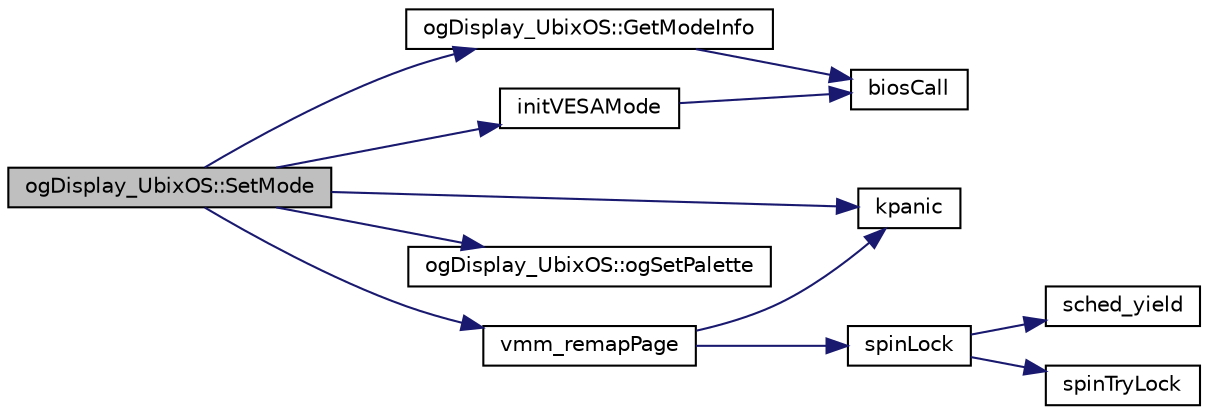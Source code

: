 digraph "ogDisplay_UbixOS::SetMode"
{
 // LATEX_PDF_SIZE
  edge [fontname="Helvetica",fontsize="10",labelfontname="Helvetica",labelfontsize="10"];
  node [fontname="Helvetica",fontsize="10",shape=record];
  rankdir="LR";
  Node1 [label="ogDisplay_UbixOS::SetMode",height=0.2,width=0.4,color="black", fillcolor="grey75", style="filled", fontcolor="black",tooltip=" "];
  Node1 -> Node2 [color="midnightblue",fontsize="10",style="solid",fontname="Helvetica"];
  Node2 [label="ogDisplay_UbixOS::GetModeInfo",height=0.2,width=0.4,color="black", fillcolor="white", style="filled",URL="$classogDisplay__UbixOS.html#ae2c8cf31425f915d10490902c2ffec10",tooltip=" "];
  Node2 -> Node3 [color="midnightblue",fontsize="10",style="solid",fontname="Helvetica"];
  Node3 [label="biosCall",height=0.2,width=0.4,color="black", fillcolor="white", style="filled",URL="$armv6_2bioscall_8c.html#a56a172d2268fc10811a0bb180d7c3f49",tooltip=" "];
  Node1 -> Node4 [color="midnightblue",fontsize="10",style="solid",fontname="Helvetica"];
  Node4 [label="initVESAMode",height=0.2,width=0.4,color="black", fillcolor="white", style="filled",URL="$ogDisplay__UbixOS_8cc.html#aaf55dbf02ab342a68f3a4078403763a0",tooltip=" "];
  Node4 -> Node3 [color="midnightblue",fontsize="10",style="solid",fontname="Helvetica"];
  Node1 -> Node5 [color="midnightblue",fontsize="10",style="solid",fontname="Helvetica"];
  Node5 [label="kpanic",height=0.2,width=0.4,color="black", fillcolor="white", style="filled",URL="$armv6_2kpanic_8c.html#adb9a182aa071791a306163d50d653deb",tooltip="print panic message and halt system"];
  Node1 -> Node6 [color="midnightblue",fontsize="10",style="solid",fontname="Helvetica"];
  Node6 [label="ogDisplay_UbixOS::ogSetPalette",height=0.2,width=0.4,color="black", fillcolor="white", style="filled",URL="$classogDisplay__UbixOS.html#a2358b8b9aa1d32c66a3ceb0cc831049f",tooltip=" "];
  Node1 -> Node7 [color="midnightblue",fontsize="10",style="solid",fontname="Helvetica"];
  Node7 [label="vmm_remapPage",height=0.2,width=0.4,color="black", fillcolor="white", style="filled",URL="$paging_8h.html#adea68f248df43bddee62a09d945304b0",tooltip=" "];
  Node7 -> Node5 [color="midnightblue",fontsize="10",style="solid",fontname="Helvetica"];
  Node7 -> Node8 [color="midnightblue",fontsize="10",style="solid",fontname="Helvetica"];
  Node8 [label="spinLock",height=0.2,width=0.4,color="black", fillcolor="white", style="filled",URL="$armv6_2spinlock_8c.html#a71f03d2ba55111c715b6068254847a53",tooltip=" "];
  Node8 -> Node9 [color="midnightblue",fontsize="10",style="solid",fontname="Helvetica"];
  Node9 [label="sched_yield",height=0.2,width=0.4,color="black", fillcolor="white", style="filled",URL="$armv6_2sched_8c.html#a08933fe6d593a1c78b9080359f15a0b7",tooltip=" "];
  Node8 -> Node10 [color="midnightblue",fontsize="10",style="solid",fontname="Helvetica"];
  Node10 [label="spinTryLock",height=0.2,width=0.4,color="black", fillcolor="white", style="filled",URL="$armv6_2spinlock_8c.html#a740766af5da58616f700fffab6768a78",tooltip=" "];
}

